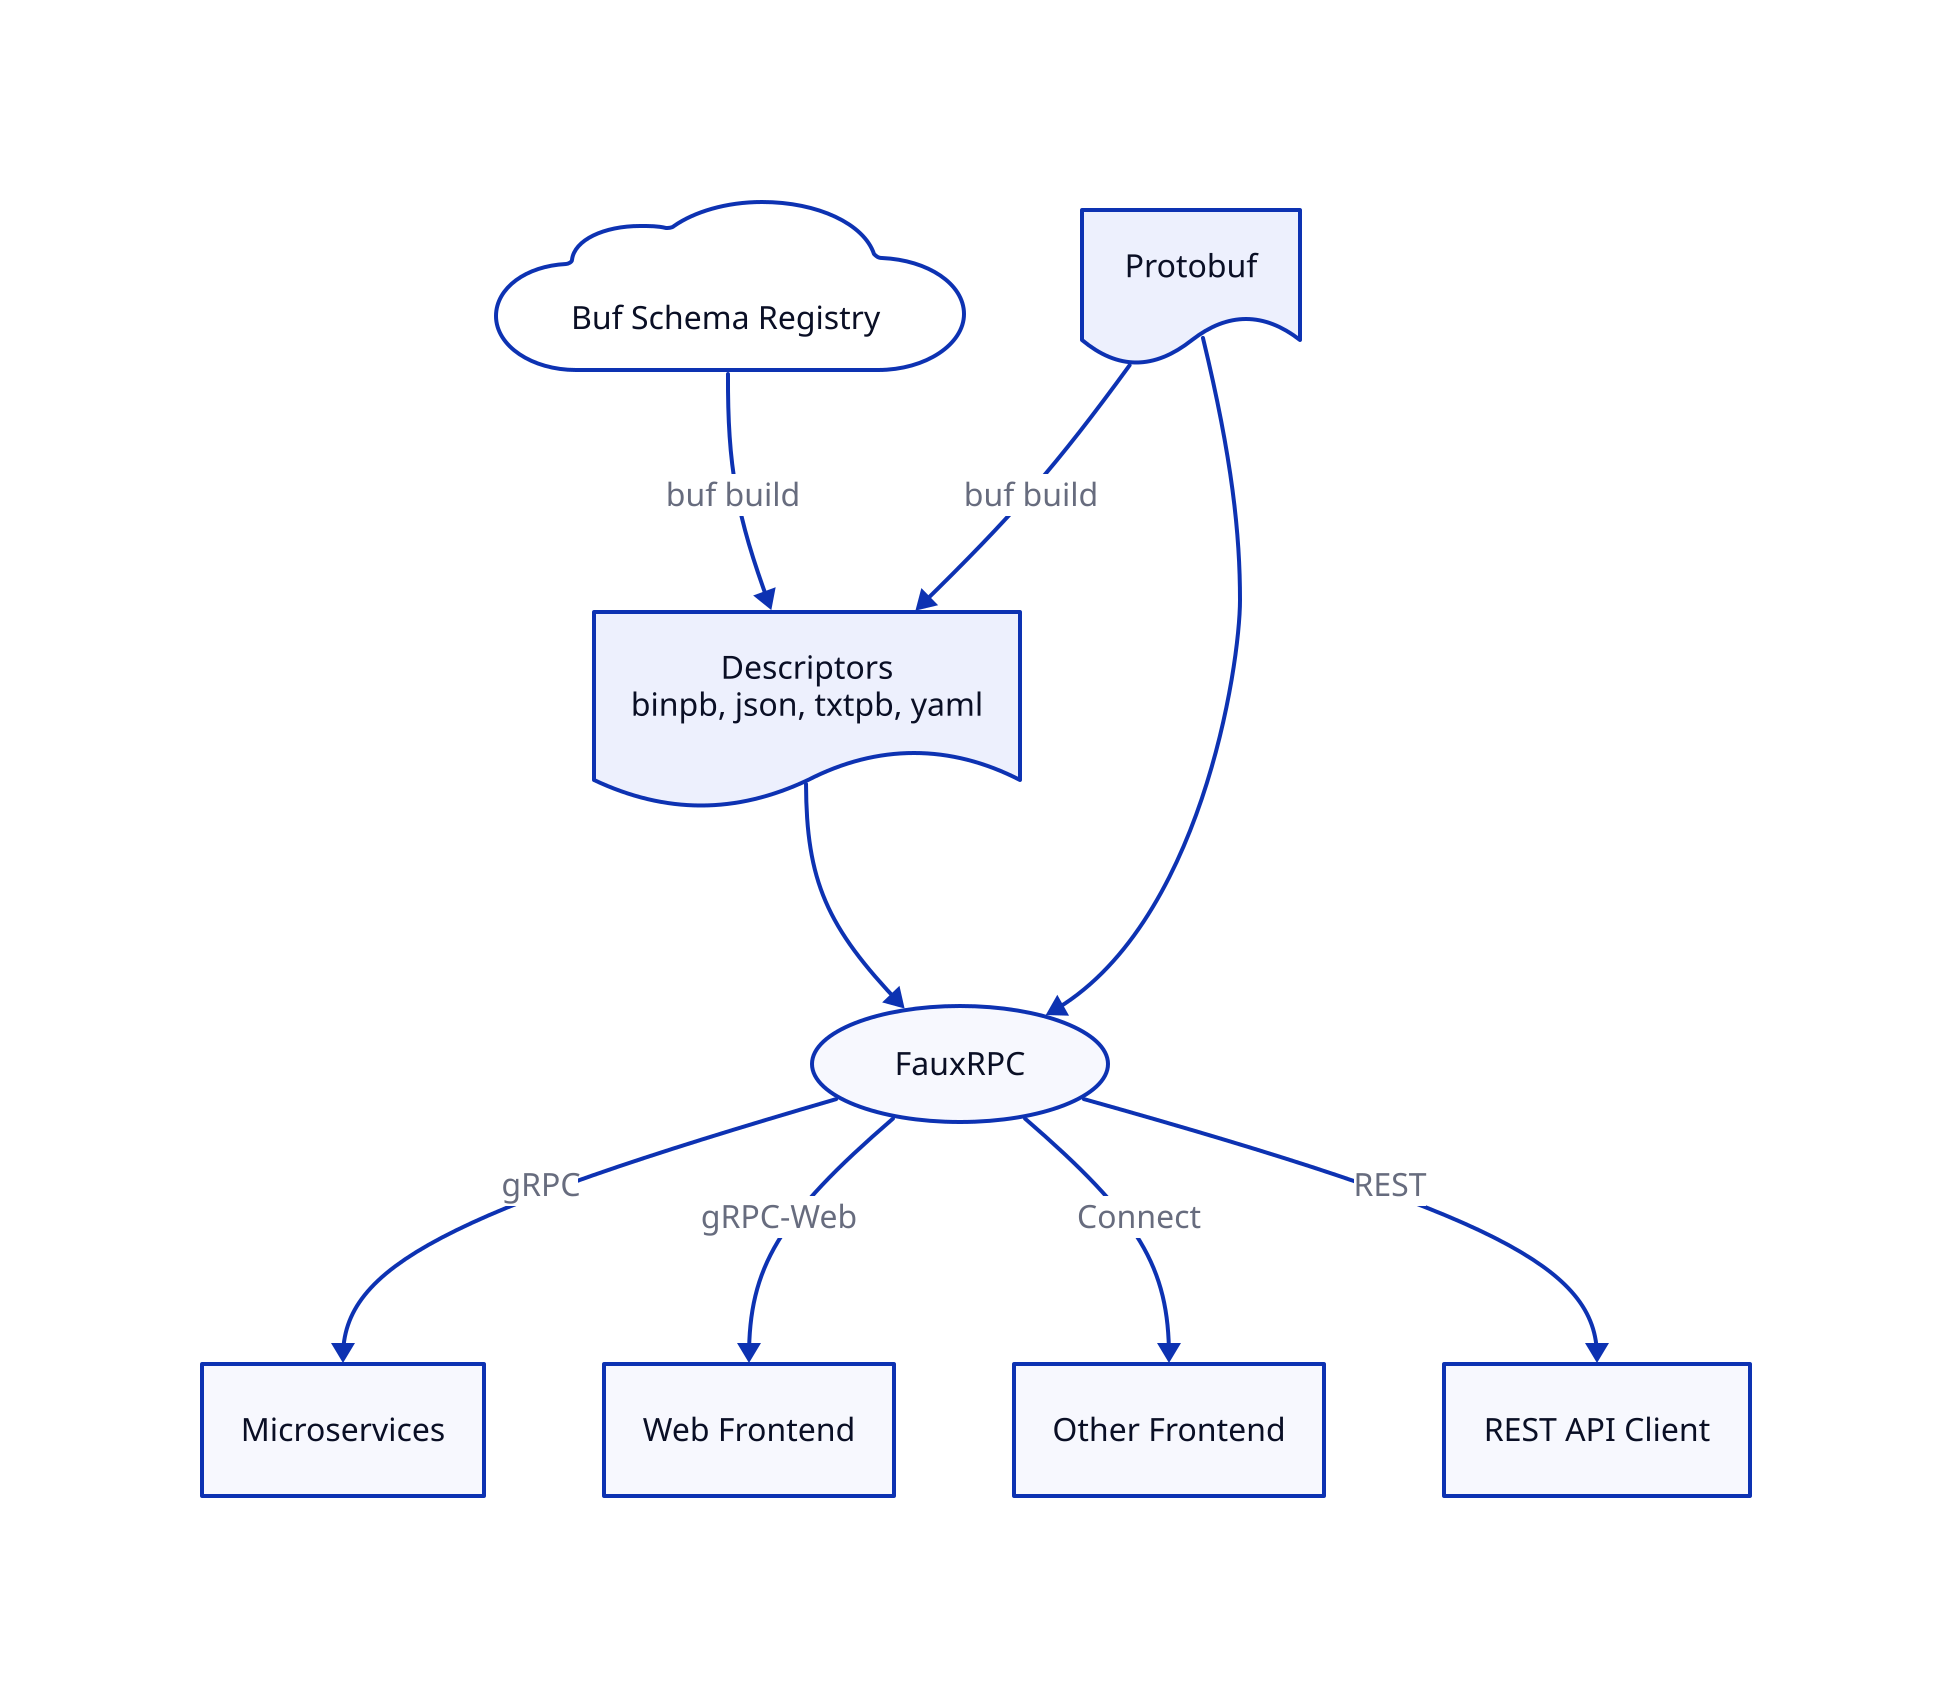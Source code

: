# d2 assets/diagram.d2 --sketch --theme 201 assets/diagram.svg

Buf Schema Registry.shape: cloud
Buf Schema Registry -> Descriptors: buf build

Descriptors.label: Descriptors\nbinpb, json, txtpb, yaml
Descriptors.shape: document
Descriptors -> FauxRPC
Protobuf.shape: document
Protobuf -> FauxRPC
Protobuf -> Descriptors: buf build

FauxRPC.shape: oval
FauxRPC -> Microservices: gRPC {
  style: {
    bold: true
  }
}
FauxRPC -> Web Frontend: gRPC-Web {
  style: {
    bold: true
  }
}
FauxRPC -> Other Frontend: Connect {
  style: {
    bold: true
  }
}
FauxRPC -> REST API Client: REST {
  style: {
    bold: true
  }
}
